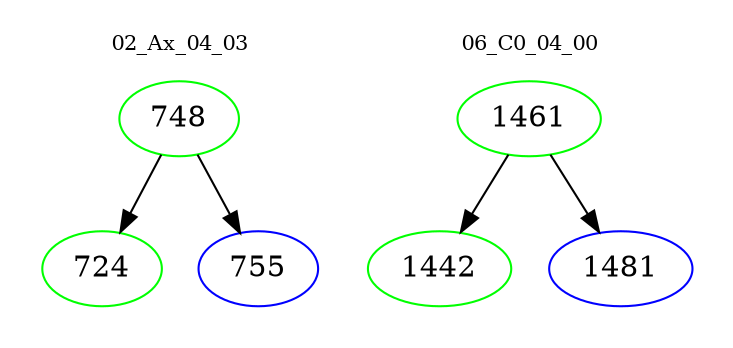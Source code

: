 digraph{
subgraph cluster_0 {
color = white
label = "02_Ax_04_03";
fontsize=10;
T0_748 [label="748", color="green"]
T0_748 -> T0_724 [color="black"]
T0_724 [label="724", color="green"]
T0_748 -> T0_755 [color="black"]
T0_755 [label="755", color="blue"]
}
subgraph cluster_1 {
color = white
label = "06_C0_04_00";
fontsize=10;
T1_1461 [label="1461", color="green"]
T1_1461 -> T1_1442 [color="black"]
T1_1442 [label="1442", color="green"]
T1_1461 -> T1_1481 [color="black"]
T1_1481 [label="1481", color="blue"]
}
}
